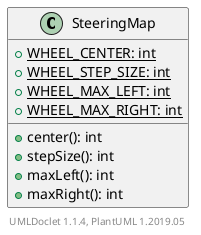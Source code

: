 @startuml

    class SteeringMap [[SteeringMap.html]] {
        {static} +WHEEL_CENTER: int
        {static} +WHEEL_STEP_SIZE: int
        {static} +WHEEL_MAX_LEFT: int
        {static} +WHEEL_MAX_RIGHT: int
        +center(): int
        +stepSize(): int
        +maxLeft(): int
        +maxRight(): int
    }


    center footer UMLDoclet 1.1.4, PlantUML 1.2019.05
@enduml
